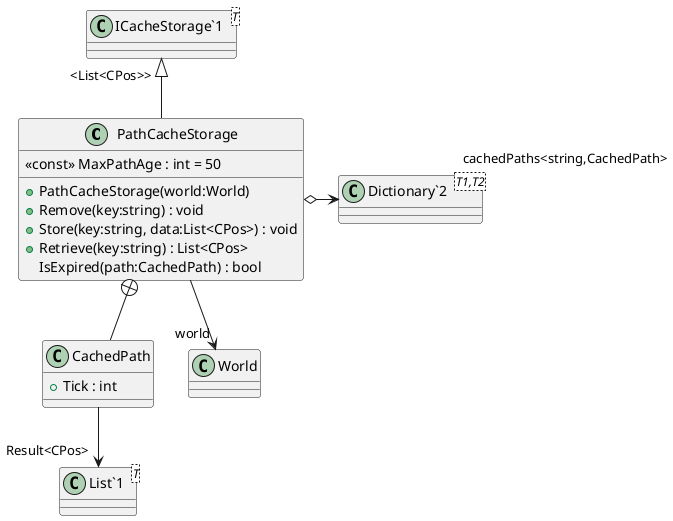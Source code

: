 @startuml
class PathCacheStorage {
    <<const>> MaxPathAge : int = 50
    + PathCacheStorage(world:World)
    + Remove(key:string) : void
    + Store(key:string, data:List<CPos>) : void
    + Retrieve(key:string) : List<CPos>
    IsExpired(path:CachedPath) : bool
}
class "ICacheStorage`1"<T> {
}
class CachedPath {
    + Tick : int
}
class "Dictionary`2"<T1,T2> {
}
class "List`1"<T> {
}
"ICacheStorage`1" "<List<CPos>>" <|-- PathCacheStorage
PathCacheStorage --> "world" World
PathCacheStorage o-> "cachedPaths<string,CachedPath>" "Dictionary`2"
PathCacheStorage +-- CachedPath
CachedPath --> "Result<CPos>" "List`1"
@enduml
